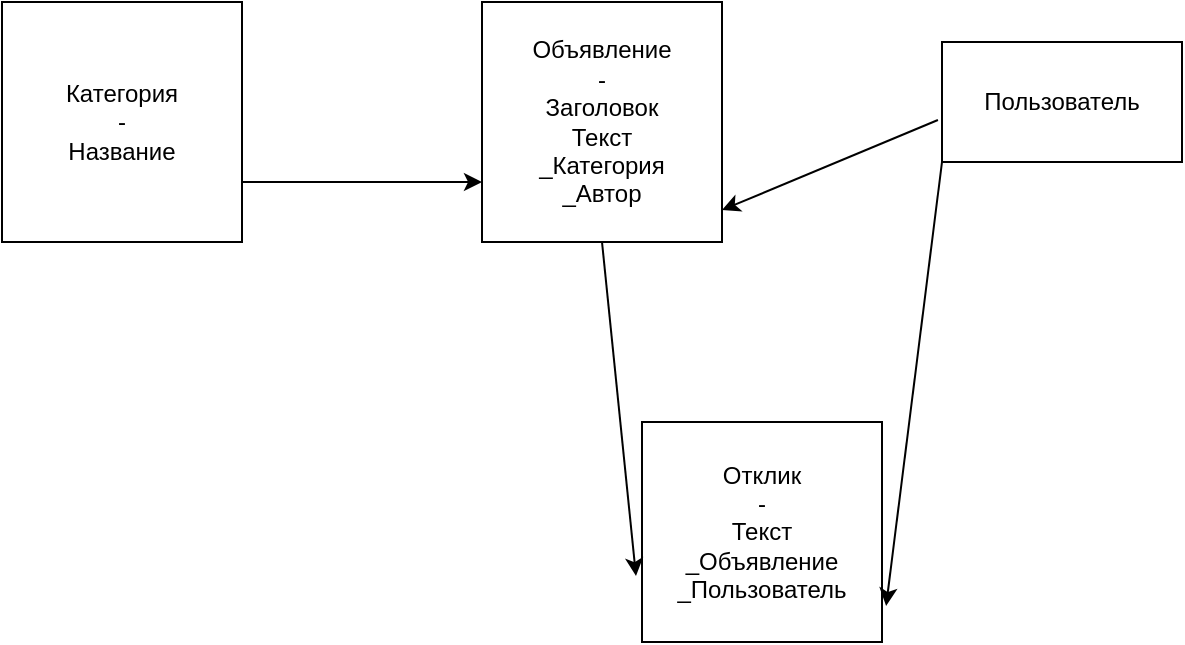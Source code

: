 <mxfile version="21.7.5" type="github">
  <diagram name="Страница — 1" id="vfKjOQXoUGshC3BoMYxM">
    <mxGraphModel dx="1434" dy="790" grid="1" gridSize="10" guides="1" tooltips="1" connect="1" arrows="1" fold="1" page="1" pageScale="1" pageWidth="827" pageHeight="1169" math="0" shadow="0">
      <root>
        <mxCell id="0" />
        <mxCell id="1" parent="0" />
        <mxCell id="4qAACkoiJAU7j9dFH4ub-1" value="Категория&lt;br&gt;-&lt;br&gt;Название" style="rounded=0;whiteSpace=wrap;html=1;" vertex="1" parent="1">
          <mxGeometry x="130" y="110" width="120" height="120" as="geometry" />
        </mxCell>
        <mxCell id="4qAACkoiJAU7j9dFH4ub-2" value="Объявление&lt;br&gt;-&lt;br&gt;Заголовок&lt;br&gt;Текст&lt;br&gt;_Категория&lt;br&gt;_Автор" style="rounded=0;whiteSpace=wrap;html=1;" vertex="1" parent="1">
          <mxGeometry x="370" y="110" width="120" height="120" as="geometry" />
        </mxCell>
        <mxCell id="4qAACkoiJAU7j9dFH4ub-3" value="" style="endArrow=classic;html=1;rounded=0;exitX=1;exitY=0.75;exitDx=0;exitDy=0;entryX=0;entryY=0.75;entryDx=0;entryDy=0;" edge="1" parent="1" source="4qAACkoiJAU7j9dFH4ub-1" target="4qAACkoiJAU7j9dFH4ub-2">
          <mxGeometry width="50" height="50" relative="1" as="geometry">
            <mxPoint x="390" y="430" as="sourcePoint" />
            <mxPoint x="440" y="380" as="targetPoint" />
          </mxGeometry>
        </mxCell>
        <mxCell id="4qAACkoiJAU7j9dFH4ub-4" value="Пользователь" style="rounded=0;whiteSpace=wrap;html=1;" vertex="1" parent="1">
          <mxGeometry x="600" y="130" width="120" height="60" as="geometry" />
        </mxCell>
        <mxCell id="4qAACkoiJAU7j9dFH4ub-5" value="" style="endArrow=classic;html=1;rounded=0;exitX=-0.017;exitY=0.65;exitDx=0;exitDy=0;exitPerimeter=0;entryX=1;entryY=0.867;entryDx=0;entryDy=0;entryPerimeter=0;" edge="1" parent="1" source="4qAACkoiJAU7j9dFH4ub-4" target="4qAACkoiJAU7j9dFH4ub-2">
          <mxGeometry width="50" height="50" relative="1" as="geometry">
            <mxPoint x="390" y="430" as="sourcePoint" />
            <mxPoint x="440" y="380" as="targetPoint" />
          </mxGeometry>
        </mxCell>
        <mxCell id="4qAACkoiJAU7j9dFH4ub-6" value="Отклик&lt;br&gt;-&lt;br&gt;Текст&lt;br&gt;_Объявление&lt;br&gt;_Пользователь" style="rounded=0;whiteSpace=wrap;html=1;" vertex="1" parent="1">
          <mxGeometry x="450" y="320" width="120" height="110" as="geometry" />
        </mxCell>
        <mxCell id="4qAACkoiJAU7j9dFH4ub-7" value="" style="endArrow=classic;html=1;rounded=0;exitX=0;exitY=1;exitDx=0;exitDy=0;entryX=1.017;entryY=0.836;entryDx=0;entryDy=0;entryPerimeter=0;" edge="1" parent="1" source="4qAACkoiJAU7j9dFH4ub-4" target="4qAACkoiJAU7j9dFH4ub-6">
          <mxGeometry width="50" height="50" relative="1" as="geometry">
            <mxPoint x="390" y="430" as="sourcePoint" />
            <mxPoint x="440" y="380" as="targetPoint" />
          </mxGeometry>
        </mxCell>
        <mxCell id="4qAACkoiJAU7j9dFH4ub-8" value="" style="endArrow=classic;html=1;rounded=0;exitX=0.5;exitY=1;exitDx=0;exitDy=0;entryX=-0.025;entryY=0.7;entryDx=0;entryDy=0;entryPerimeter=0;" edge="1" parent="1" source="4qAACkoiJAU7j9dFH4ub-2" target="4qAACkoiJAU7j9dFH4ub-6">
          <mxGeometry width="50" height="50" relative="1" as="geometry">
            <mxPoint x="390" y="430" as="sourcePoint" />
            <mxPoint x="440" y="380" as="targetPoint" />
          </mxGeometry>
        </mxCell>
      </root>
    </mxGraphModel>
  </diagram>
</mxfile>
